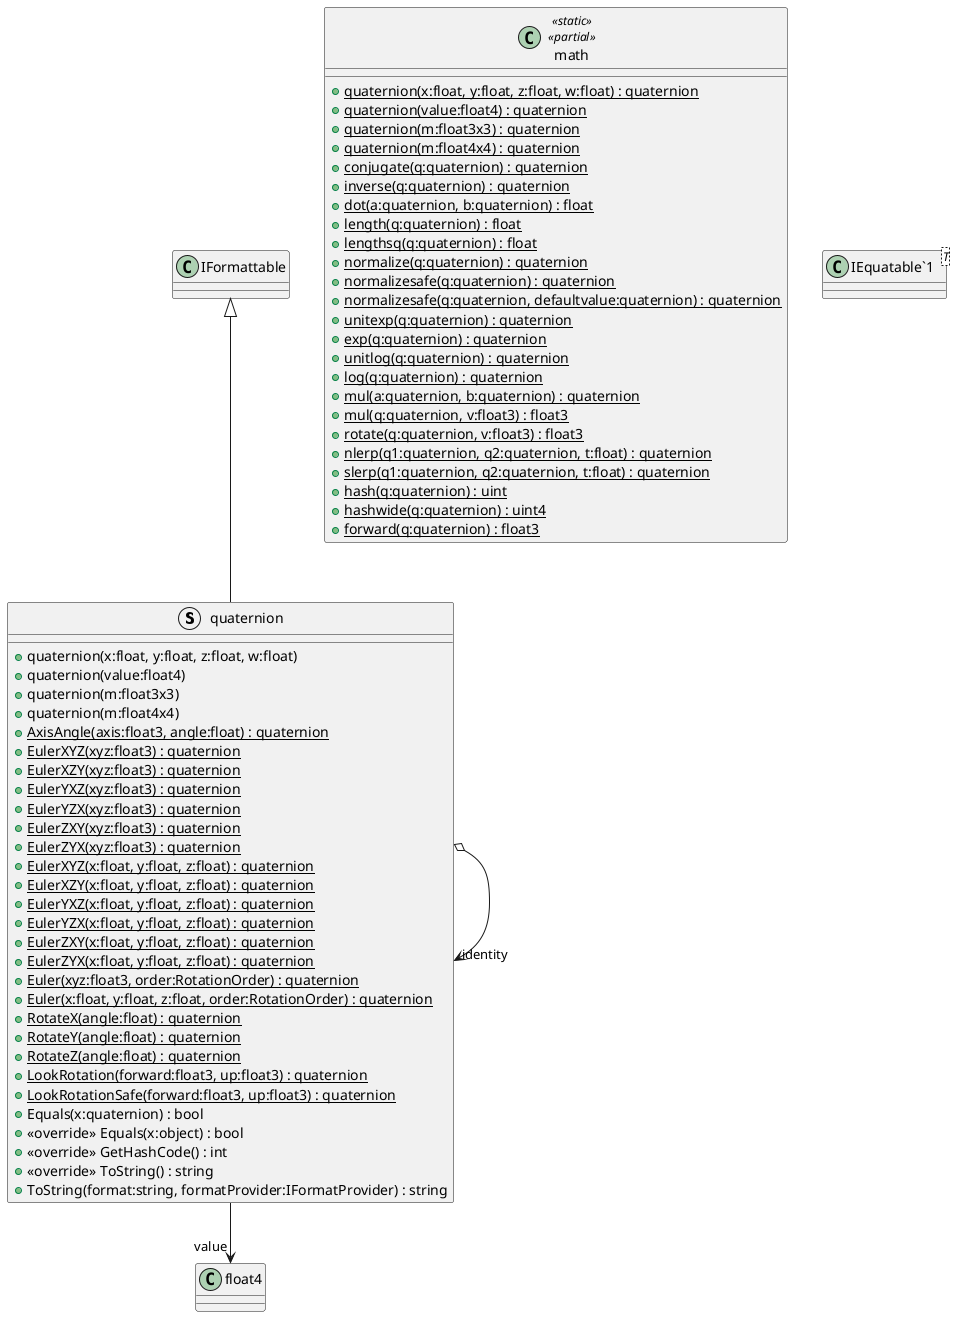@startuml
struct quaternion {
    + quaternion(x:float, y:float, z:float, w:float)
    + quaternion(value:float4)
    + quaternion(m:float3x3)
    + quaternion(m:float4x4)
    + {static} AxisAngle(axis:float3, angle:float) : quaternion
    + {static} EulerXYZ(xyz:float3) : quaternion
    + {static} EulerXZY(xyz:float3) : quaternion
    + {static} EulerYXZ(xyz:float3) : quaternion
    + {static} EulerYZX(xyz:float3) : quaternion
    + {static} EulerZXY(xyz:float3) : quaternion
    + {static} EulerZYX(xyz:float3) : quaternion
    + {static} EulerXYZ(x:float, y:float, z:float) : quaternion
    + {static} EulerXZY(x:float, y:float, z:float) : quaternion
    + {static} EulerYXZ(x:float, y:float, z:float) : quaternion
    + {static} EulerYZX(x:float, y:float, z:float) : quaternion
    + {static} EulerZXY(x:float, y:float, z:float) : quaternion
    + {static} EulerZYX(x:float, y:float, z:float) : quaternion
    + {static} Euler(xyz:float3, order:RotationOrder) : quaternion
    + {static} Euler(x:float, y:float, z:float, order:RotationOrder) : quaternion
    + {static} RotateX(angle:float) : quaternion
    + {static} RotateY(angle:float) : quaternion
    + {static} RotateZ(angle:float) : quaternion
    + {static} LookRotation(forward:float3, up:float3) : quaternion
    + {static} LookRotationSafe(forward:float3, up:float3) : quaternion
    + Equals(x:quaternion) : bool
    + <<override>> Equals(x:object) : bool
    + <<override>> GetHashCode() : int
    + <<override>> ToString() : string
    + ToString(format:string, formatProvider:IFormatProvider) : string
}
class math <<static>> <<partial>> {
    + {static} quaternion(x:float, y:float, z:float, w:float) : quaternion
    + {static} quaternion(value:float4) : quaternion
    + {static} quaternion(m:float3x3) : quaternion
    + {static} quaternion(m:float4x4) : quaternion
    + {static} conjugate(q:quaternion) : quaternion
    + {static} inverse(q:quaternion) : quaternion
    + {static} dot(a:quaternion, b:quaternion) : float
    + {static} length(q:quaternion) : float
    + {static} lengthsq(q:quaternion) : float
    + {static} normalize(q:quaternion) : quaternion
    + {static} normalizesafe(q:quaternion) : quaternion
    + {static} normalizesafe(q:quaternion, defaultvalue:quaternion) : quaternion
    + {static} unitexp(q:quaternion) : quaternion
    + {static} exp(q:quaternion) : quaternion
    + {static} unitlog(q:quaternion) : quaternion
    + {static} log(q:quaternion) : quaternion
    + {static} mul(a:quaternion, b:quaternion) : quaternion
    + {static} mul(q:quaternion, v:float3) : float3
    + {static} rotate(q:quaternion, v:float3) : float3
    + {static} nlerp(q1:quaternion, q2:quaternion, t:float) : quaternion
    + {static} slerp(q1:quaternion, q2:quaternion, t:float) : quaternion
    + {static} hash(q:quaternion) : uint
    + {static} hashwide(q:quaternion) : uint4
    + {static} forward(q:quaternion) : float3
}
class "IEquatable`1"<T> {
}
IFormattable <|-- quaternion
quaternion --> "value" float4
quaternion o-> "identity" quaternion
@enduml
